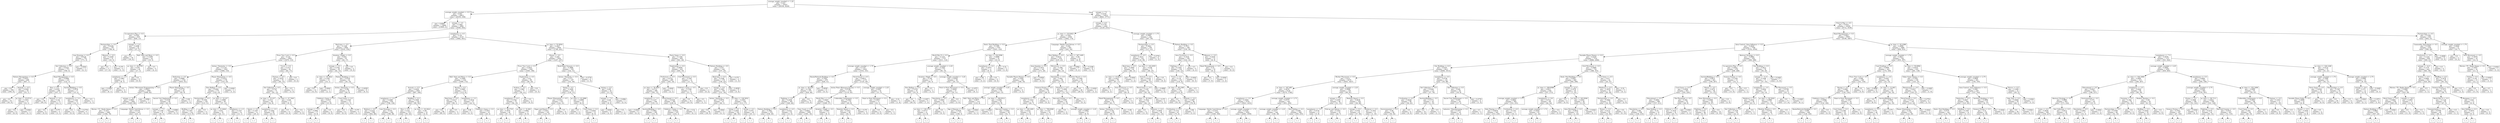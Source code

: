 digraph Tree {
node [shape=box] ;
0 [label="average_weight_rounded <= 1.25\ngini = 0.221\nsamples = 33423\nvalue = [29194, 4229]"] ;
1 [label="average_weight_rounded <= 0.5\ngini = 0.043\nsamples = 20811\nvalue = [20353, 458]"] ;
0 -> 1 [labeldistance=2.5, labelangle=45, headlabel="True"] ;
2 [label="gini = 0.0005\nsamples = 15849\nvalue = [15845, 4]"] ;
1 -> 2 ;
3 [label="minage <= 3.5\ngini = 0.1662\nsamples = 4962\nvalue = [4508, 454]"] ;
1 -> 3 ;
4 [label="Co-operative Play <= 0.5\ngini = 0.0305\nsamples = 839\nvalue = [826, 13]"] ;
3 -> 4 ;
5 [label="Partnerships <= 0.5\ngini = 0.0199\nsamples = 797\nvalue = [789, 8]"] ;
4 -> 5 ;
6 [label="Line Drawing <= 0.5\ngini = 0.0128\nsamples = 776\nvalue = [771, 5]"] ;
5 -> 6 ;
7 [label="Set Collection <= 0.5\ngini = 0.0103\nsamples = 773\nvalue = [769, 4]"] ;
6 -> 7 ;
8 [label="Pattern Recognition <= 0.5\ngini = 0.0031\nsamples = 648\nvalue = [647, 1]"] ;
7 -> 8 ;
9 [label="gini = 0.0\nsamples = 594\nvalue = [594, 0]"] ;
8 -> 9 ;
10 [label="Animals <= 0.5\ngini = 0.0364\nsamples = 54\nvalue = [53, 1]"] ;
8 -> 10 ;
11 [label="gini = 0.0\nsamples = 43\nvalue = [43, 0]"] ;
10 -> 11 ;
12 [label="pc_time <= 25.9733\ngini = 0.1653\nsamples = 11\nvalue = [10, 1]"] ;
10 -> 12 ;
13 [label="gini = 0.0\nsamples = 8\nvalue = [8, 0]"] ;
12 -> 13 ;
14 [label="gini = 0.4444\nsamples = 3\nvalue = [2, 1]"] ;
12 -> 14 ;
15 [label="Hand Management <= 0.5\ngini = 0.0468\nsamples = 125\nvalue = [122, 3]"] ;
7 -> 15 ;
16 [label="Dice <= 0.5\ngini = 0.0183\nsamples = 108\nvalue = [107, 1]"] ;
15 -> 16 ;
17 [label="gini = 0.0\nsamples = 95\nvalue = [95, 0]"] ;
16 -> 17 ;
18 [label="Animals <= 0.5\ngini = 0.142\nsamples = 13\nvalue = [12, 1]"] ;
16 -> 18 ;
19 [label="gini = 0.0\nsamples = 9\nvalue = [9, 0]"] ;
18 -> 19 ;
20 [label="gini = 0.375\nsamples = 4\nvalue = [3, 1]"] ;
18 -> 20 ;
21 [label="Auction/Bidding <= 0.5\ngini = 0.2076\nsamples = 17\nvalue = [15, 2]"] ;
15 -> 21 ;
22 [label="maxplayers <= 5.5\ngini = 0.1244\nsamples = 15\nvalue = [14, 1]"] ;
21 -> 22 ;
23 [label="gini = 0.0\nsamples = 9\nvalue = [9, 0]"] ;
22 -> 23 ;
24 [label="gini = 0.2778\nsamples = 6\nvalue = [5, 1]"] ;
22 -> 24 ;
25 [label="gini = 0.5\nsamples = 2\nvalue = [1, 1]"] ;
21 -> 25 ;
26 [label="gini = 0.4444\nsamples = 3\nvalue = [2, 1]"] ;
6 -> 26 ;
27 [label="Memory <= 0.5\ngini = 0.2449\nsamples = 21\nvalue = [18, 3]"] ;
5 -> 27 ;
28 [label="gini = 0.0\nsamples = 17\nvalue = [17, 0]"] ;
27 -> 28 ;
29 [label="gini = 0.375\nsamples = 4\nvalue = [1, 3]"] ;
27 -> 29 ;
30 [label="minage <= 1.0\ngini = 0.2098\nsamples = 42\nvalue = [37, 5]"] ;
4 -> 30 ;
31 [label="gini = 0.0\nsamples = 18\nvalue = [18, 0]"] ;
30 -> 31 ;
32 [label="Roll / Spin and Move <= 0.5\ngini = 0.3299\nsamples = 24\nvalue = [19, 5]"] ;
30 -> 32 ;
33 [label="pc_time <= 24.5793\ngini = 0.255\nsamples = 20\nvalue = [17, 3]"] ;
32 -> 33 ;
34 [label="minplayers <= 1.5\ngini = 0.3967\nsamples = 11\nvalue = [8, 3]"] ;
33 -> 34 ;
35 [label="gini = 0.2449\nsamples = 7\nvalue = [6, 1]"] ;
34 -> 35 ;
36 [label="gini = 0.5\nsamples = 4\nvalue = [2, 2]"] ;
34 -> 36 ;
37 [label="gini = 0.0\nsamples = 9\nvalue = [9, 0]"] ;
33 -> 37 ;
38 [label="gini = 0.5\nsamples = 4\nvalue = [2, 2]"] ;
32 -> 38 ;
39 [label="maxplayers <= 4.5\ngini = 0.191\nsamples = 4123\nvalue = [3682, 441]"] ;
3 -> 39 ;
40 [label="Real-time <= 0.5\ngini = 0.1348\nsamples = 2064\nvalue = [1914, 150]"] ;
39 -> 40 ;
41 [label="Press Your Luck <= 0.5\ngini = 0.124\nsamples = 2003\nvalue = [1870, 133]"] ;
40 -> 41 ;
42 [label="Action / Dexterity <= 0.5\ngini = 0.1134\nsamples = 1922\nvalue = [1806, 116]"] ;
41 -> 42 ;
43 [label="Deduction <= 0.5\ngini = 0.0989\nsamples = 1744\nvalue = [1653, 91]"] ;
42 -> 43 ;
44 [label="Action / Movement Programming <= 0.5\ngini = 0.0923\nsamples = 1690\nvalue = [1608, 82]"] ;
43 -> 44 ;
45 [label="minage <= 10.5\ngini = 0.0905\nsamples = 1683\nvalue = [1603, 80]"] ;
44 -> 45 ;
46 [label="Movies / TV / Radio theme <= 0.5\ngini = 0.1011\nsamples = 1460\nvalue = [1382, 78]"] ;
45 -> 46 ;
47 [label="(...)"] ;
46 -> 47 ;
208 [label="(...)"] ;
46 -> 208 ;
215 [label="Campaign / Battle Card Driven <= 0.5\ngini = 0.0178\nsamples = 223\nvalue = [221, 2]"] ;
45 -> 215 ;
216 [label="(...)"] ;
215 -> 216 ;
221 [label="(...)"] ;
215 -> 221 ;
222 [label="gini = 0.4082\nsamples = 7\nvalue = [5, 2]"] ;
44 -> 222 ;
223 [label="Player Elimination <= 0.5\ngini = 0.2778\nsamples = 54\nvalue = [45, 9]"] ;
43 -> 223 ;
224 [label="Secret Unit Deployment <= 0.5\ngini = 0.2149\nsamples = 49\nvalue = [43, 6]"] ;
223 -> 224 ;
225 [label="minage <= 7.5\ngini = 0.1356\nsamples = 41\nvalue = [38, 3]"] ;
224 -> 225 ;
226 [label="(...)"] ;
225 -> 226 ;
233 [label="(...)"] ;
225 -> 233 ;
234 [label="gini = 0.4688\nsamples = 8\nvalue = [5, 3]"] ;
224 -> 234 ;
235 [label="gini = 0.48\nsamples = 5\nvalue = [2, 3]"] ;
223 -> 235 ;
236 [label="Player Elimination <= 0.5\ngini = 0.2414\nsamples = 178\nvalue = [153, 25]"] ;
42 -> 236 ;
237 [label="Dice Rolling <= 0.5\ngini = 0.2283\nsamples = 175\nvalue = [152, 23]"] ;
236 -> 237 ;
238 [label="Partnerships <= 0.5\ngini = 0.1594\nsamples = 126\nvalue = [115, 11]"] ;
237 -> 238 ;
239 [label="Bluffing <= 0.5\ngini = 0.1367\nsamples = 122\nvalue = [113, 9]"] ;
238 -> 239 ;
240 [label="(...)"] ;
239 -> 240 ;
257 [label="(...)"] ;
239 -> 257 ;
258 [label="gini = 0.5\nsamples = 4\nvalue = [2, 2]"] ;
238 -> 258 ;
259 [label="pc_time <= 33.237\ngini = 0.3698\nsamples = 49\nvalue = [37, 12]"] ;
237 -> 259 ;
260 [label="pc_time <= 21.6444\ngini = 0.431\nsamples = 35\nvalue = [24, 11]"] ;
259 -> 260 ;
261 [label="(...)"] ;
260 -> 261 ;
264 [label="(...)"] ;
260 -> 264 ;
275 [label="minplayers <= 1.5\ngini = 0.1327\nsamples = 14\nvalue = [13, 1]"] ;
259 -> 275 ;
276 [label="(...)"] ;
275 -> 276 ;
277 [label="(...)"] ;
275 -> 277 ;
278 [label="gini = 0.4444\nsamples = 3\nvalue = [1, 2]"] ;
236 -> 278 ;
279 [label="Travel <= 0.5\ngini = 0.3317\nsamples = 81\nvalue = [64, 17]"] ;
41 -> 279 ;
280 [label="Fantasy <= 0.5\ngini = 0.3076\nsamples = 79\nvalue = [64, 15]"] ;
279 -> 280 ;
281 [label="Set Collection <= 0.5\ngini = 0.2747\nsamples = 73\nvalue = [61, 12]"] ;
280 -> 281 ;
282 [label="pc_time <= 33.237\ngini = 0.2311\nsamples = 60\nvalue = [52, 8]"] ;
281 -> 282 ;
283 [label="Sports <= 0.5\ngini = 0.1207\nsamples = 31\nvalue = [29, 2]"] ;
282 -> 283 ;
284 [label="(...)"] ;
283 -> 284 ;
287 [label="(...)"] ;
283 -> 287 ;
288 [label="maxplayers <= 3.5\ngini = 0.3282\nsamples = 29\nvalue = [23, 6]"] ;
282 -> 288 ;
289 [label="(...)"] ;
288 -> 289 ;
290 [label="(...)"] ;
288 -> 290 ;
297 [label="pc_time <= 47.7645\ngini = 0.426\nsamples = 13\nvalue = [9, 4]"] ;
281 -> 297 ;
298 [label="gini = 0.5\nsamples = 8\nvalue = [4, 4]"] ;
297 -> 298 ;
299 [label="gini = 0.0\nsamples = 5\nvalue = [5, 0]"] ;
297 -> 299 ;
300 [label="gini = 0.5\nsamples = 6\nvalue = [3, 3]"] ;
280 -> 300 ;
301 [label="gini = 0.0\nsamples = 2\nvalue = [0, 2]"] ;
279 -> 301 ;
302 [label="Aviation / Flight <= 0.5\ngini = 0.402\nsamples = 61\nvalue = [44, 17]"] ;
40 -> 302 ;
303 [label="minage <= 5.5\ngini = 0.3792\nsamples = 59\nvalue = [44, 15]"] ;
302 -> 303 ;
304 [label="pc_time <= 30.3022\ngini = 0.1244\nsamples = 15\nvalue = [14, 1]"] ;
303 -> 304 ;
305 [label="gini = 0.0\nsamples = 12\nvalue = [12, 0]"] ;
304 -> 305 ;
306 [label="gini = 0.4444\nsamples = 3\nvalue = [2, 1]"] ;
304 -> 306 ;
307 [label="Pattern Building <= 0.5\ngini = 0.4339\nsamples = 44\nvalue = [30, 14]"] ;
303 -> 307 ;
308 [label="Action / Dexterity <= 0.5\ngini = 0.382\nsamples = 35\nvalue = [26, 9]"] ;
307 -> 308 ;
309 [label="Children's Game <= 0.5\ngini = 0.4537\nsamples = 23\nvalue = [15, 8]"] ;
308 -> 309 ;
310 [label="minage <= 7.5\ngini = 0.4983\nsamples = 17\nvalue = [9, 8]"] ;
309 -> 310 ;
311 [label="(...)"] ;
310 -> 311 ;
312 [label="(...)"] ;
310 -> 312 ;
315 [label="gini = 0.0\nsamples = 6\nvalue = [6, 0]"] ;
309 -> 315 ;
316 [label="Card Game <= 0.5\ngini = 0.1528\nsamples = 12\nvalue = [11, 1]"] ;
308 -> 316 ;
317 [label="gini = 0.0\nsamples = 8\nvalue = [8, 0]"] ;
316 -> 317 ;
318 [label="gini = 0.375\nsamples = 4\nvalue = [3, 1]"] ;
316 -> 318 ;
319 [label="gini = 0.4938\nsamples = 9\nvalue = [4, 5]"] ;
307 -> 319 ;
320 [label="gini = 0.0\nsamples = 2\nvalue = [0, 2]"] ;
302 -> 320 ;
321 [label="pc_time <= 52.0934\ngini = 0.2427\nsamples = 2059\nvalue = [1768, 291]"] ;
39 -> 321 ;
322 [label="Humor <= 0.5\ngini = 0.282\nsamples = 1454\nvalue = [1207, 247]"] ;
321 -> 322 ;
323 [label="Press Your Luck <= 0.5\ngini = 0.2625\nsamples = 1261\nvalue = [1065, 196]"] ;
322 -> 323 ;
324 [label="Roll / Spin and Move <= 0.5\ngini = 0.2489\nsamples = 1181\nvalue = [1009, 172]"] ;
323 -> 324 ;
325 [label="Animals <= 0.5\ngini = 0.2636\nsamples = 1063\nvalue = [897, 166]"] ;
324 -> 325 ;
326 [label="minplayers <= 2.5\ngini = 0.2488\nsamples = 934\nvalue = [798, 136]"] ;
325 -> 326 ;
327 [label="Medical <= 0.5\ngini = 0.2225\nsamples = 690\nvalue = [602, 88]"] ;
326 -> 327 ;
328 [label="(...)"] ;
327 -> 328 ;
471 [label="(...)"] ;
327 -> 471 ;
472 [label="Line Drawing <= 0.5\ngini = 0.316\nsamples = 244\nvalue = [196, 48]"] ;
326 -> 472 ;
473 [label="(...)"] ;
472 -> 473 ;
534 [label="(...)"] ;
472 -> 534 ;
535 [label="Bluffing <= 0.5\ngini = 0.3569\nsamples = 129\nvalue = [99, 30]"] ;
325 -> 535 ;
536 [label="Dice <= 0.5\ngini = 0.322\nsamples = 119\nvalue = [95, 24]"] ;
535 -> 536 ;
537 [label="(...)"] ;
536 -> 537 ;
566 [label="(...)"] ;
536 -> 566 ;
567 [label="pc_time <= 30.3022\ngini = 0.48\nsamples = 10\nvalue = [4, 6]"] ;
535 -> 567 ;
568 [label="(...)"] ;
567 -> 568 ;
569 [label="(...)"] ;
567 -> 569 ;
570 [label="Racing <= 0.5\ngini = 0.0965\nsamples = 118\nvalue = [112, 6]"] ;
324 -> 570 ;
571 [label="Real-time <= 0.5\ngini = 0.0217\nsamples = 91\nvalue = [90, 1]"] ;
570 -> 571 ;
572 [label="gini = 0.0\nsamples = 89\nvalue = [89, 0]"] ;
571 -> 572 ;
573 [label="gini = 0.5\nsamples = 2\nvalue = [1, 1]"] ;
571 -> 573 ;
574 [label="maxplayers <= 5.5\ngini = 0.3018\nsamples = 27\nvalue = [22, 5]"] ;
570 -> 574 ;
575 [label="gini = 0.48\nsamples = 5\nvalue = [2, 3]"] ;
574 -> 575 ;
576 [label="Children's Game <= 0.5\ngini = 0.1653\nsamples = 22\nvalue = [20, 2]"] ;
574 -> 576 ;
577 [label="(...)"] ;
576 -> 577 ;
578 [label="(...)"] ;
576 -> 578 ;
579 [label="Exploration <= 0.5\ngini = 0.42\nsamples = 80\nvalue = [56, 24]"] ;
323 -> 579 ;
580 [label="Arabian <= 0.5\ngini = 0.3967\nsamples = 77\nvalue = [56, 21]"] ;
579 -> 580 ;
581 [label="maxplayers <= 6.5\ngini = 0.3783\nsamples = 75\nvalue = [56, 19]"] ;
580 -> 581 ;
582 [label="pc_time <= 36.1719\ngini = 0.3074\nsamples = 58\nvalue = [47, 11]"] ;
581 -> 582 ;
583 [label="(...)"] ;
582 -> 583 ;
596 [label="(...)"] ;
582 -> 596 ;
599 [label="pc_time <= 31.843\ngini = 0.4983\nsamples = 17\nvalue = [9, 8]"] ;
581 -> 599 ;
600 [label="(...)"] ;
599 -> 600 ;
601 [label="(...)"] ;
599 -> 601 ;
604 [label="gini = 0.0\nsamples = 2\nvalue = [0, 2]"] ;
580 -> 604 ;
605 [label="gini = 0.0\nsamples = 3\nvalue = [0, 3]"] ;
579 -> 605 ;
606 [label="Rock-Paper-Scissors <= 0.5\ngini = 0.3888\nsamples = 193\nvalue = [142, 51]"] ;
322 -> 606 ;
607 [label="Action / Dexterity <= 0.5\ngini = 0.371\nsamples = 187\nvalue = [141, 46]"] ;
606 -> 607 ;
608 [label="Voting <= 0.5\ngini = 0.3449\nsamples = 167\nvalue = [130, 37]"] ;
607 -> 608 ;
609 [label="Player Elimination <= 0.5\ngini = 0.3231\nsamples = 153\nvalue = [122, 31]"] ;
608 -> 609 ;
610 [label="Paper-and-Pencil <= 0.5\ngini = 0.3031\nsamples = 145\nvalue = [118, 27]"] ;
609 -> 610 ;
611 [label="(...)"] ;
610 -> 611 ;
646 [label="(...)"] ;
610 -> 646 ;
647 [label="gini = 0.5\nsamples = 8\nvalue = [4, 4]"] ;
609 -> 647 ;
648 [label="pc_time <= 43.2888\ngini = 0.4898\nsamples = 14\nvalue = [8, 6]"] ;
608 -> 648 ;
649 [label="gini = 0.0\nsamples = 2\nvalue = [0, 2]"] ;
648 -> 649 ;
650 [label="Card Game <= 0.5\ngini = 0.4444\nsamples = 12\nvalue = [8, 4]"] ;
648 -> 650 ;
651 [label="(...)"] ;
650 -> 651 ;
652 [label="(...)"] ;
650 -> 652 ;
653 [label="Acting <= 0.5\ngini = 0.495\nsamples = 20\nvalue = [11, 9]"] ;
607 -> 653 ;
654 [label="minage <= 7.5\ngini = 0.426\nsamples = 13\nvalue = [9, 4]"] ;
653 -> 654 ;
655 [label="gini = 0.4444\nsamples = 6\nvalue = [2, 4]"] ;
654 -> 655 ;
656 [label="gini = 0.0\nsamples = 7\nvalue = [7, 0]"] ;
654 -> 656 ;
657 [label="gini = 0.4082\nsamples = 7\nvalue = [2, 5]"] ;
653 -> 657 ;
658 [label="gini = 0.2778\nsamples = 6\nvalue = [1, 5]"] ;
606 -> 658 ;
659 [label="Party Game <= 0.5\ngini = 0.1349\nsamples = 605\nvalue = [561, 44]"] ;
321 -> 659 ;
660 [label="Exploration <= 0.5\ngini = 0.0858\nsamples = 423\nvalue = [404, 19]"] ;
659 -> 660 ;
661 [label="Prehistoric <= 0.5\ngini = 0.0752\nsamples = 409\nvalue = [393, 16]"] ;
660 -> 661 ;
662 [label="pc_time <= 78.3603\ngini = 0.0712\nsamples = 406\nvalue = [391, 15]"] ;
661 -> 662 ;
663 [label="minplayers <= 1.5\ngini = 0.1237\nsamples = 166\nvalue = [155, 11]"] ;
662 -> 663 ;
664 [label="gini = 0.4444\nsamples = 6\nvalue = [4, 2]"] ;
663 -> 664 ;
665 [label="Auction/Bidding <= 0.5\ngini = 0.1062\nsamples = 160\nvalue = [151, 9]"] ;
663 -> 665 ;
666 [label="(...)"] ;
665 -> 666 ;
683 [label="(...)"] ;
665 -> 683 ;
684 [label="Novel-based <= 0.5\ngini = 0.0328\nsamples = 240\nvalue = [236, 4]"] ;
662 -> 684 ;
685 [label="Children's Game <= 0.5\ngini = 0.0252\nsamples = 235\nvalue = [232, 3]"] ;
684 -> 685 ;
686 [label="(...)"] ;
685 -> 686 ;
693 [label="(...)"] ;
685 -> 693 ;
694 [label="gini = 0.32\nsamples = 5\nvalue = [4, 1]"] ;
684 -> 694 ;
695 [label="gini = 0.4444\nsamples = 3\nvalue = [2, 1]"] ;
661 -> 695 ;
696 [label="Grid Movement <= 0.5\ngini = 0.3367\nsamples = 14\nvalue = [11, 3]"] ;
660 -> 696 ;
697 [label="Children's Game <= 0.5\ngini = 0.1528\nsamples = 12\nvalue = [11, 1]"] ;
696 -> 697 ;
698 [label="gini = 0.0\nsamples = 10\nvalue = [10, 0]"] ;
697 -> 698 ;
699 [label="gini = 0.5\nsamples = 2\nvalue = [1, 1]"] ;
697 -> 699 ;
700 [label="gini = 0.0\nsamples = 2\nvalue = [0, 2]"] ;
696 -> 700 ;
701 [label="Pattern Building <= 0.5\ngini = 0.237\nsamples = 182\nvalue = [157, 25]"] ;
659 -> 701 ;
702 [label="Real-time <= 0.5\ngini = 0.2166\nsamples = 178\nvalue = [156, 22]"] ;
701 -> 702 ;
703 [label="minage <= 9.5\ngini = 0.1903\nsamples = 169\nvalue = [151, 18]"] ;
702 -> 703 ;
704 [label="Action / Dexterity <= 0.5\ngini = 0.0476\nsamples = 41\nvalue = [40, 1]"] ;
703 -> 704 ;
705 [label="gini = 0.0\nsamples = 38\nvalue = [38, 0]"] ;
704 -> 705 ;
706 [label="gini = 0.4444\nsamples = 3\nvalue = [2, 1]"] ;
704 -> 706 ;
707 [label="pc_time <= 126.5652\ngini = 0.2303\nsamples = 128\nvalue = [111, 17]"] ;
703 -> 707 ;
708 [label="Voting <= 0.5\ngini = 0.2645\nsamples = 102\nvalue = [86, 16]"] ;
707 -> 708 ;
709 [label="(...)"] ;
708 -> 709 ;
730 [label="(...)"] ;
708 -> 730 ;
733 [label="Acting <= 0.5\ngini = 0.074\nsamples = 26\nvalue = [25, 1]"] ;
707 -> 733 ;
734 [label="(...)"] ;
733 -> 734 ;
735 [label="(...)"] ;
733 -> 735 ;
736 [label="gini = 0.4938\nsamples = 9\nvalue = [5, 4]"] ;
702 -> 736 ;
737 [label="gini = 0.375\nsamples = 4\nvalue = [1, 3]"] ;
701 -> 737 ;
738 [label="minage <= 7.5\ngini = 0.4192\nsamples = 12612\nvalue = [8841, 3771]"] ;
0 -> 738 [labeldistance=2.5, labelangle=-45, headlabel="False"] ;
739 [label="minage <= 6.5\ngini = 0.1778\nsamples = 2362\nvalue = [2129, 233]"] ;
738 -> 739 ;
740 [label="pc_time <= 210.9421\ngini = 0.1563\nsamples = 2036\nvalue = [1862, 174]"] ;
739 -> 740 ;
741 [label="Deck / Pool Building <= 0.5\ngini = 0.1302\nsamples = 1743\nvalue = [1621, 122]"] ;
740 -> 741 ;
742 [label="World War II <= 0.5\ngini = 0.1253\nsamples = 1727\nvalue = [1611, 116]"] ;
741 -> 742 ;
743 [label="average_weight_rounded <= 1.75\ngini = 0.1147\nsamples = 1654\nvalue = [1553, 101]"] ;
742 -> 743 ;
744 [label="Route/Network Building <= 0.5\ngini = 0.1903\nsamples = 479\nvalue = [428, 51]"] ;
743 -> 744 ;
745 [label="pc_time <= 95.529\ngini = 0.1766\nsamples = 470\nvalue = [424, 46]"] ;
744 -> 745 ;
746 [label="Fighting <= 0.5\ngini = 0.2058\nsamples = 395\nvalue = [349, 46]"] ;
745 -> 746 ;
747 [label="Pattern Building <= 0.5\ngini = 0.1901\nsamples = 376\nvalue = [336, 40]"] ;
746 -> 747 ;
748 [label="(...)"] ;
747 -> 748 ;
809 [label="(...)"] ;
747 -> 809 ;
816 [label="maxplayers <= 4.5\ngini = 0.4321\nsamples = 19\nvalue = [13, 6]"] ;
746 -> 816 ;
817 [label="(...)"] ;
816 -> 817 ;
822 [label="(...)"] ;
816 -> 822 ;
823 [label="gini = 0.0\nsamples = 75\nvalue = [75, 0]"] ;
745 -> 823 ;
824 [label="gini = 0.4938\nsamples = 9\nvalue = [4, 5]"] ;
744 -> 824 ;
825 [label="Novel-based <= 0.5\ngini = 0.0815\nsamples = 1175\nvalue = [1125, 50]"] ;
743 -> 825 ;
826 [label="Action Point Allowance System <= 0.5\ngini = 0.0746\nsamples = 1159\nvalue = [1114, 45]"] ;
825 -> 826 ;
827 [label="World War I <= 0.5\ngini = 0.0647\nsamples = 1106\nvalue = [1069, 37]"] ;
826 -> 827 ;
828 [label="Time Track <= 0.5\ngini = 0.0602\nsamples = 1095\nvalue = [1061, 34]"] ;
827 -> 828 ;
829 [label="(...)"] ;
828 -> 829 ;
912 [label="(...)"] ;
828 -> 912 ;
913 [label="Aviation / Flight <= 0.5\ngini = 0.3967\nsamples = 11\nvalue = [8, 3]"] ;
827 -> 913 ;
914 [label="(...)"] ;
913 -> 914 ;
915 [label="(...)"] ;
913 -> 915 ;
916 [label="Collectible Components <= 0.5\ngini = 0.2563\nsamples = 53\nvalue = [45, 8]"] ;
826 -> 916 ;
917 [label="Modular Board <= 0.5\ngini = 0.1833\nsamples = 49\nvalue = [44, 5]"] ;
916 -> 917 ;
918 [label="(...)"] ;
917 -> 918 ;
923 [label="(...)"] ;
917 -> 923 ;
924 [label="gini = 0.375\nsamples = 4\nvalue = [1, 3]"] ;
916 -> 924 ;
925 [label="average_weight_rounded <= 2.25\ngini = 0.4297\nsamples = 16\nvalue = [11, 5]"] ;
825 -> 925 ;
926 [label="Point to Point Movement <= 0.5\ngini = 0.1653\nsamples = 11\nvalue = [10, 1]"] ;
925 -> 926 ;
927 [label="gini = 0.0\nsamples = 9\nvalue = [9, 0]"] ;
926 -> 927 ;
928 [label="gini = 0.5\nsamples = 2\nvalue = [1, 1]"] ;
926 -> 928 ;
929 [label="gini = 0.32\nsamples = 5\nvalue = [1, 4]"] ;
925 -> 929 ;
930 [label="average_weight_rounded <= 2.25\ngini = 0.3265\nsamples = 73\nvalue = [58, 15]"] ;
742 -> 930 ;
931 [label="Aviation / Flight <= 0.5\ngini = 0.149\nsamples = 37\nvalue = [34, 3]"] ;
930 -> 931 ;
932 [label="Dice Rolling <= 0.5\ngini = 0.1078\nsamples = 35\nvalue = [33, 2]"] ;
931 -> 932 ;
933 [label="gini = 0.0\nsamples = 26\nvalue = [26, 0]"] ;
932 -> 933 ;
934 [label="gini = 0.3457\nsamples = 9\nvalue = [7, 2]"] ;
932 -> 934 ;
935 [label="gini = 0.5\nsamples = 2\nvalue = [1, 1]"] ;
931 -> 935 ;
936 [label="average_weight_rounded <= 3.25\ngini = 0.4444\nsamples = 36\nvalue = [24, 12]"] ;
930 -> 936 ;
937 [label="Point to Point Movement <= 0.5\ngini = 0.4829\nsamples = 27\nvalue = [16, 11]"] ;
936 -> 937 ;
938 [label="Simulation <= 0.5\ngini = 0.4965\nsamples = 24\nvalue = [13, 11]"] ;
937 -> 938 ;
939 [label="pc_time <= 139.1115\ngini = 0.4717\nsamples = 21\nvalue = [13, 8]"] ;
938 -> 939 ;
940 [label="(...)"] ;
939 -> 940 ;
943 [label="(...)"] ;
939 -> 943 ;
946 [label="gini = 0.0\nsamples = 3\nvalue = [0, 3]"] ;
938 -> 946 ;
947 [label="gini = 0.0\nsamples = 3\nvalue = [3, 0]"] ;
937 -> 947 ;
948 [label="gini = 0.1975\nsamples = 9\nvalue = [8, 1]"] ;
936 -> 948 ;
949 [label="pc_time <= 102.9396\ngini = 0.4688\nsamples = 16\nvalue = [10, 6]"] ;
741 -> 949 ;
950 [label="maxplayers <= 3.0\ngini = 0.2975\nsamples = 11\nvalue = [9, 2]"] ;
949 -> 950 ;
951 [label="gini = 0.48\nsamples = 5\nvalue = [3, 2]"] ;
950 -> 951 ;
952 [label="gini = 0.0\nsamples = 6\nvalue = [6, 0]"] ;
950 -> 952 ;
953 [label="gini = 0.32\nsamples = 5\nvalue = [1, 4]"] ;
949 -> 953 ;
954 [label="Campaign / Battle Card Driven <= 0.5\ngini = 0.292\nsamples = 293\nvalue = [241, 52]"] ;
740 -> 954 ;
955 [label="Dice Rolling <= 0.5\ngini = 0.2615\nsamples = 278\nvalue = [235, 43]"] ;
954 -> 955 ;
956 [label="Area-Impulse <= 0.5\ngini = 0.1875\nsamples = 191\nvalue = [171, 20]"] ;
955 -> 956 ;
957 [label="Variable Player Powers <= 0.5\ngini = 0.1604\nsamples = 182\nvalue = [166, 16]"] ;
956 -> 957 ;
958 [label="average_weight_rounded <= 3.25\ngini = 0.1368\nsamples = 176\nvalue = [163, 13]"] ;
957 -> 958 ;
959 [label="Roll / Spin and Move <= 0.5\ngini = 0.0677\nsamples = 114\nvalue = [110, 4]"] ;
958 -> 959 ;
960 [label="Age of Reason <= 0.5\ngini = 0.0526\nsamples = 111\nvalue = [108, 3]"] ;
959 -> 960 ;
961 [label="(...)"] ;
960 -> 961 ;
968 [label="(...)"] ;
960 -> 968 ;
969 [label="gini = 0.4444\nsamples = 3\nvalue = [2, 1]"] ;
959 -> 969 ;
970 [label="pc_time <= 294.9512\ngini = 0.2482\nsamples = 62\nvalue = [53, 9]"] ;
958 -> 970 ;
971 [label="gini = 0.4444\nsamples = 3\nvalue = [1, 2]"] ;
970 -> 971 ;
972 [label="Hex-and-Counter <= 0.5\ngini = 0.2091\nsamples = 59\nvalue = [52, 7]"] ;
970 -> 972 ;
973 [label="(...)"] ;
972 -> 973 ;
974 [label="(...)"] ;
972 -> 974 ;
985 [label="gini = 0.5\nsamples = 6\nvalue = [3, 3]"] ;
957 -> 985 ;
986 [label="gini = 0.4938\nsamples = 9\nvalue = [5, 4]"] ;
956 -> 986 ;
987 [label="Miniatures <= 0.5\ngini = 0.389\nsamples = 87\nvalue = [64, 23]"] ;
955 -> 987 ;
988 [label="Simulation <= 0.5\ngini = 0.462\nsamples = 58\nvalue = [37, 21]"] ;
987 -> 988 ;
989 [label="Science Fiction <= 0.5\ngini = 0.382\nsamples = 35\nvalue = [26, 9]"] ;
988 -> 989 ;
990 [label="maxplayers <= 3.5\ngini = 0.3343\nsamples = 33\nvalue = [26, 7]"] ;
989 -> 990 ;
991 [label="pc_time <= 330.1695\ngini = 0.4321\nsamples = 19\nvalue = [13, 6]"] ;
990 -> 991 ;
992 [label="(...)"] ;
991 -> 992 ;
993 [label="(...)"] ;
991 -> 993 ;
996 [label="pc_time <= 709.9368\ngini = 0.1327\nsamples = 14\nvalue = [13, 1]"] ;
990 -> 996 ;
997 [label="(...)"] ;
996 -> 997 ;
998 [label="(...)"] ;
996 -> 998 ;
999 [label="gini = 0.0\nsamples = 2\nvalue = [0, 2]"] ;
989 -> 999 ;
1000 [label="Nautical <= 0.5\ngini = 0.4991\nsamples = 23\nvalue = [11, 12]"] ;
988 -> 1000 ;
1001 [label="Hex-and-Counter <= 0.5\ngini = 0.495\nsamples = 20\nvalue = [11, 9]"] ;
1000 -> 1001 ;
1002 [label="gini = 0.0\nsamples = 3\nvalue = [3, 0]"] ;
1001 -> 1002 ;
1003 [label="average_weight_rounded <= 2.25\ngini = 0.4983\nsamples = 17\nvalue = [8, 9]"] ;
1001 -> 1003 ;
1004 [label="(...)"] ;
1003 -> 1004 ;
1005 [label="(...)"] ;
1003 -> 1005 ;
1010 [label="gini = 0.0\nsamples = 3\nvalue = [0, 3]"] ;
1000 -> 1010 ;
1011 [label="Modular Board <= 0.5\ngini = 0.1284\nsamples = 29\nvalue = [27, 2]"] ;
987 -> 1011 ;
1012 [label="gini = 0.0\nsamples = 26\nvalue = [26, 0]"] ;
1011 -> 1012 ;
1013 [label="gini = 0.4444\nsamples = 3\nvalue = [1, 2]"] ;
1011 -> 1013 ;
1014 [label="pc_time <= 367.1495\ngini = 0.48\nsamples = 15\nvalue = [6, 9]"] ;
954 -> 1014 ;
1015 [label="gini = 0.4082\nsamples = 7\nvalue = [5, 2]"] ;
1014 -> 1015 ;
1016 [label="gini = 0.2188\nsamples = 8\nvalue = [1, 7]"] ;
1014 -> 1016 ;
1017 [label="average_weight_rounded <= 1.75\ngini = 0.2965\nsamples = 326\nvalue = [267, 59]"] ;
739 -> 1017 ;
1018 [label="Partnerships <= 0.5\ngini = 0.3843\nsamples = 158\nvalue = [117, 41]"] ;
1017 -> 1018 ;
1019 [label="maxplayers <= 4.5\ngini = 0.3615\nsamples = 152\nvalue = [116, 36]"] ;
1018 -> 1019 ;
1020 [label="Real-time <= 0.5\ngini = 0.2695\nsamples = 81\nvalue = [68, 13]"] ;
1019 -> 1020 ;
1021 [label="pc_time <= 15.9215\ngini = 0.2423\nsamples = 78\nvalue = [67, 11]"] ;
1020 -> 1021 ;
1022 [label="gini = 0.5\nsamples = 4\nvalue = [2, 2]"] ;
1021 -> 1022 ;
1023 [label="Area Enclosure <= 0.5\ngini = 0.2137\nsamples = 74\nvalue = [65, 9]"] ;
1021 -> 1023 ;
1024 [label="Hand Management <= 0.5\ngini = 0.18\nsamples = 70\nvalue = [63, 7]"] ;
1023 -> 1024 ;
1025 [label="Action / Dexterity <= 0.5\ngini = 0.142\nsamples = 65\nvalue = [60, 5]"] ;
1024 -> 1025 ;
1026 [label="(...)"] ;
1025 -> 1026 ;
1033 [label="(...)"] ;
1025 -> 1033 ;
1034 [label="gini = 0.48\nsamples = 5\nvalue = [3, 2]"] ;
1024 -> 1034 ;
1035 [label="gini = 0.5\nsamples = 4\nvalue = [2, 2]"] ;
1023 -> 1035 ;
1036 [label="gini = 0.4444\nsamples = 3\nvalue = [1, 2]"] ;
1020 -> 1036 ;
1037 [label="pc_time <= 143.2935\ngini = 0.438\nsamples = 71\nvalue = [48, 23]"] ;
1019 -> 1037 ;
1038 [label="Animals <= 0.5\ngini = 0.4234\nsamples = 69\nvalue = [48, 21]"] ;
1037 -> 1038 ;
1039 [label="Word Game <= 0.5\ngini = 0.387\nsamples = 61\nvalue = [45, 16]"] ;
1038 -> 1039 ;
1040 [label="pc_time <= 30.3022\ngini = 0.3521\nsamples = 57\nvalue = [44, 13]"] ;
1039 -> 1040 ;
1041 [label="gini = 0.0\nsamples = 11\nvalue = [11, 0]"] ;
1040 -> 1041 ;
1042 [label="Memory <= 0.5\ngini = 0.4055\nsamples = 46\nvalue = [33, 13]"] ;
1040 -> 1042 ;
1043 [label="(...)"] ;
1042 -> 1043 ;
1058 [label="(...)"] ;
1042 -> 1058 ;
1059 [label="gini = 0.375\nsamples = 4\nvalue = [1, 3]"] ;
1039 -> 1059 ;
1060 [label="gini = 0.4688\nsamples = 8\nvalue = [3, 5]"] ;
1038 -> 1060 ;
1061 [label="gini = 0.0\nsamples = 2\nvalue = [0, 2]"] ;
1037 -> 1061 ;
1062 [label="gini = 0.2778\nsamples = 6\nvalue = [1, 5]"] ;
1018 -> 1062 ;
1063 [label="Pattern Building <= 0.5\ngini = 0.1913\nsamples = 168\nvalue = [150, 18]"] ;
1017 -> 1063 ;
1064 [label="Area Enclosure <= 0.5\ngini = 0.1634\nsamples = 156\nvalue = [142, 14]"] ;
1063 -> 1064 ;
1065 [label="Fighting <= 0.5\ngini = 0.1454\nsamples = 152\nvalue = [140, 12]"] ;
1064 -> 1065 ;
1066 [label="Trains <= 0.5\ngini = 0.118\nsamples = 143\nvalue = [134, 9]"] ;
1065 -> 1066 ;
1067 [label="pc_time <= 49.1585\ngini = 0.107\nsamples = 141\nvalue = [133, 8]"] ;
1066 -> 1067 ;
1068 [label="gini = 0.0\nsamples = 55\nvalue = [55, 0]"] ;
1067 -> 1068 ;
1069 [label="Animals <= 0.5\ngini = 0.1687\nsamples = 86\nvalue = [78, 8]"] ;
1067 -> 1069 ;
1070 [label="Civilization <= 0.5\ngini = 0.1372\nsamples = 81\nvalue = [75, 6]"] ;
1069 -> 1070 ;
1071 [label="(...)"] ;
1070 -> 1071 ;
1078 [label="(...)"] ;
1070 -> 1078 ;
1079 [label="gini = 0.48\nsamples = 5\nvalue = [3, 2]"] ;
1069 -> 1079 ;
1080 [label="gini = 0.5\nsamples = 2\nvalue = [1, 1]"] ;
1066 -> 1080 ;
1081 [label="gini = 0.4444\nsamples = 9\nvalue = [6, 3]"] ;
1065 -> 1081 ;
1082 [label="gini = 0.5\nsamples = 4\nvalue = [2, 2]"] ;
1064 -> 1082 ;
1083 [label="Memory <= 0.5\ngini = 0.4444\nsamples = 12\nvalue = [8, 4]"] ;
1063 -> 1083 ;
1084 [label="Hand Management <= 0.5\ngini = 0.32\nsamples = 10\nvalue = [8, 2]"] ;
1083 -> 1084 ;
1085 [label="gini = 0.0\nsamples = 7\nvalue = [7, 0]"] ;
1084 -> 1085 ;
1086 [label="gini = 0.4444\nsamples = 3\nvalue = [1, 2]"] ;
1084 -> 1086 ;
1087 [label="gini = 0.0\nsamples = 2\nvalue = [0, 2]"] ;
1083 -> 1087 ;
1088 [label="Print & Play <= 0.5\ngini = 0.4521\nsamples = 10250\nvalue = [6712, 3538]"] ;
738 -> 1088 ;
1089 [label="Hand Management <= 0.5\ngini = 0.4627\nsamples = 9595\nvalue = [6108, 3487]"] ;
1088 -> 1089 ;
1090 [label="Area Control / Area Influence <= 0.5\ngini = 0.4432\nsamples = 7706\nvalue = [5152, 2554]"] ;
1089 -> 1090 ;
1091 [label="Variable Player Powers <= 0.5\ngini = 0.4329\nsamples = 7152\nvalue = [4886, 2266]"] ;
1090 -> 1091 ;
1092 [label="City Building <= 0.5\ngini = 0.4187\nsamples = 6411\nvalue = [4498, 1913]"] ;
1091 -> 1092 ;
1093 [label="Worker Placement <= 0.5\ngini = 0.413\nsamples = 6270\nvalue = [4443, 1827]"] ;
1092 -> 1093 ;
1094 [label="pc_time <= 347.485\ngini = 0.4078\nsamples = 6120\nvalue = [4374, 1746]"] ;
1093 -> 1094 ;
1095 [label="maxplayers <= 3.5\ngini = 0.3945\nsamples = 5376\nvalue = [3923, 1453]"] ;
1094 -> 1095 ;
1096 [label="Campaign / Battle Card Driven <= 0.5\ngini = 0.3374\nsamples = 1834\nvalue = [1440, 394]"] ;
1095 -> 1096 ;
1097 [label="(...)"] ;
1096 -> 1097 ;
1448 [label="(...)"] ;
1096 -> 1448 ;
1471 [label="average_weight_rounded <= 1.75\ngini = 0.4192\nsamples = 3542\nvalue = [2483, 1059]"] ;
1095 -> 1471 ;
1472 [label="(...)"] ;
1471 -> 1472 ;
1697 [label="(...)"] ;
1471 -> 1697 ;
2236 [label="average_weight_rounded <= 2.75\ngini = 0.4775\nsamples = 744\nvalue = [451, 293]"] ;
1094 -> 2236 ;
2237 [label="average_weight_rounded <= 2.25\ngini = 0.3277\nsamples = 184\nvalue = [146, 38]"] ;
2236 -> 2237 ;
2238 [label="(...)"] ;
2237 -> 2238 ;
2247 [label="(...)"] ;
2237 -> 2247 ;
2296 [label="Dice Rolling <= 0.5\ngini = 0.496\nsamples = 560\nvalue = [305, 255]"] ;
2236 -> 2296 ;
2297 [label="(...)"] ;
2296 -> 2297 ;
2444 [label="(...)"] ;
2296 -> 2444 ;
2501 [label="average_weight_rounded <= 2.25\ngini = 0.4968\nsamples = 150\nvalue = [69, 81]"] ;
1093 -> 2501 ;
2502 [label="minage <= 9.5\ngini = 0.4395\nsamples = 46\nvalue = [31, 15]"] ;
2501 -> 2502 ;
2503 [label="maxplayers <= 5.5\ngini = 0.4734\nsamples = 13\nvalue = [5, 8]"] ;
2502 -> 2503 ;
2504 [label="(...)"] ;
2503 -> 2504 ;
2505 [label="(...)"] ;
2503 -> 2505 ;
2506 [label="Pick-up and Deliver <= 0.5\ngini = 0.3343\nsamples = 33\nvalue = [26, 7]"] ;
2502 -> 2506 ;
2507 [label="(...)"] ;
2506 -> 2507 ;
2512 [label="(...)"] ;
2506 -> 2512 ;
2513 [label="Modular Board <= 0.5\ngini = 0.4638\nsamples = 104\nvalue = [38, 66]"] ;
2501 -> 2513 ;
2514 [label="minage <= 9.5\ngini = 0.4791\nsamples = 93\nvalue = [37, 56]"] ;
2513 -> 2514 ;
2515 [label="(...)"] ;
2514 -> 2515 ;
2516 [label="(...)"] ;
2514 -> 2516 ;
2543 [label="Medieval <= 0.5\ngini = 0.1653\nsamples = 11\nvalue = [1, 10]"] ;
2513 -> 2543 ;
2544 [label="(...)"] ;
2543 -> 2544 ;
2545 [label="(...)"] ;
2543 -> 2545 ;
2546 [label="maxplayers <= 5.5\ngini = 0.4758\nsamples = 141\nvalue = [55, 86]"] ;
1092 -> 2546 ;
2547 [label="Set Collection <= 0.5\ngini = 0.4364\nsamples = 115\nvalue = [37, 78]"] ;
2546 -> 2547 ;
2548 [label="Civilization <= 0.5\ngini = 0.4628\nsamples = 99\nvalue = [36, 63]"] ;
2547 -> 2548 ;
2549 [label="Environmental <= 0.5\ngini = 0.48\nsamples = 90\nvalue = [36, 54]"] ;
2548 -> 2549 ;
2550 [label="(...)"] ;
2549 -> 2550 ;
2587 [label="(...)"] ;
2549 -> 2587 ;
2588 [label="gini = 0.0\nsamples = 9\nvalue = [0, 9]"] ;
2548 -> 2588 ;
2589 [label="Auction/Bidding <= 0.5\ngini = 0.1172\nsamples = 16\nvalue = [1, 15]"] ;
2547 -> 2589 ;
2590 [label="gini = 0.0\nsamples = 14\nvalue = [0, 14]"] ;
2589 -> 2590 ;
2591 [label="gini = 0.5\nsamples = 2\nvalue = [1, 1]"] ;
2589 -> 2591 ;
2592 [label="Set Collection <= 0.5\ngini = 0.426\nsamples = 26\nvalue = [18, 8]"] ;
2546 -> 2592 ;
2593 [label="Secret Unit Deployment <= 0.5\ngini = 0.255\nsamples = 20\nvalue = [17, 3]"] ;
2592 -> 2593 ;
2594 [label="Industry / Manufacturing <= 0.5\ngini = 0.1975\nsamples = 18\nvalue = [16, 2]"] ;
2593 -> 2594 ;
2595 [label="(...)"] ;
2594 -> 2595 ;
2598 [label="(...)"] ;
2594 -> 2598 ;
2599 [label="gini = 0.5\nsamples = 2\nvalue = [1, 1]"] ;
2593 -> 2599 ;
2600 [label="gini = 0.2778\nsamples = 6\nvalue = [1, 5]"] ;
2592 -> 2600 ;
2601 [label="Grid Movement <= 0.5\ngini = 0.4989\nsamples = 741\nvalue = [388, 353]"] ;
1091 -> 2601 ;
2602 [label="Deck / Pool Building <= 0.5\ngini = 0.4947\nsamples = 660\nvalue = [364, 296]"] ;
2601 -> 2602 ;
2603 [label="pc_time <= 269.8588\ngini = 0.4911\nsamples = 630\nvalue = [357, 273]"] ;
2602 -> 2603 ;
2604 [label="average_weight_rounded <= 3.75\ngini = 0.4842\nsamples = 562\nvalue = [331, 231]"] ;
2603 -> 2604 ;
2605 [label="Role Playing <= 0.5\ngini = 0.4878\nsamples = 545\nvalue = [315, 230]"] ;
2604 -> 2605 ;
2606 [label="(...)"] ;
2605 -> 2606 ;
2761 [label="(...)"] ;
2605 -> 2761 ;
2792 [label="Civilization <= 0.5\ngini = 0.1107\nsamples = 17\nvalue = [16, 1]"] ;
2604 -> 2792 ;
2793 [label="(...)"] ;
2792 -> 2793 ;
2794 [label="(...)"] ;
2792 -> 2794 ;
2795 [label="maxplayers <= 9.0\ngini = 0.4723\nsamples = 68\nvalue = [26, 42]"] ;
2603 -> 2795 ;
2796 [label="average_weight_rounded <= 1.75\ngini = 0.4444\nsamples = 63\nvalue = [21, 42]"] ;
2795 -> 2796 ;
2797 [label="(...)"] ;
2796 -> 2797 ;
2798 [label="(...)"] ;
2796 -> 2798 ;
2817 [label="gini = 0.0\nsamples = 5\nvalue = [5, 0]"] ;
2795 -> 2817 ;
2818 [label="minage <= 12.5\ngini = 0.3578\nsamples = 30\nvalue = [7, 23]"] ;
2602 -> 2818 ;
2819 [label="gini = 0.0\nsamples = 4\nvalue = [4, 0]"] ;
2818 -> 2819 ;
2820 [label="pc_time <= 243.0046\ngini = 0.2041\nsamples = 26\nvalue = [3, 23]"] ;
2818 -> 2820 ;
2821 [label="Area Movement <= 0.5\ngini = 0.0832\nsamples = 23\nvalue = [1, 22]"] ;
2820 -> 2821 ;
2822 [label="(...)"] ;
2821 -> 2822 ;
2823 [label="(...)"] ;
2821 -> 2823 ;
2824 [label="gini = 0.4444\nsamples = 3\nvalue = [2, 1]"] ;
2820 -> 2824 ;
2825 [label="Card Game <= 0.5\ngini = 0.417\nsamples = 81\nvalue = [24, 57]"] ;
2601 -> 2825 ;
2826 [label="Medieval <= 0.5\ngini = 0.3878\nsamples = 76\nvalue = [20, 56]"] ;
2825 -> 2826 ;
2827 [label="Partnerships <= 0.5\ngini = 0.3682\nsamples = 74\nvalue = [18, 56]"] ;
2826 -> 2827 ;
2828 [label="Humor <= 0.5\ngini = 0.4121\nsamples = 62\nvalue = [18, 44]"] ;
2827 -> 2828 ;
2829 [label="(...)"] ;
2828 -> 2829 ;
2846 [label="(...)"] ;
2828 -> 2846 ;
2847 [label="gini = 0.0\nsamples = 12\nvalue = [0, 12]"] ;
2827 -> 2847 ;
2848 [label="gini = 0.0\nsamples = 2\nvalue = [2, 0]"] ;
2826 -> 2848 ;
2849 [label="gini = 0.32\nsamples = 5\nvalue = [4, 1]"] ;
2825 -> 2849 ;
2850 [label="Abstract Strategy <= 0.5\ngini = 0.4992\nsamples = 554\nvalue = [266, 288]"] ;
1090 -> 2850 ;
2851 [label="Co-operative Play <= 0.5\ngini = 0.4921\nsamples = 476\nvalue = [208, 268]"] ;
2850 -> 2851 ;
2852 [label="Auction/Bidding <= 0.5\ngini = 0.4875\nsamples = 461\nvalue = [194, 267]"] ;
2851 -> 2852 ;
2853 [label="Card Game <= 0.5\ngini = 0.4958\nsamples = 403\nvalue = [183, 220]"] ;
2852 -> 2853 ;
2854 [label="Educational <= 0.5\ngini = 0.4892\nsamples = 368\nvalue = [157, 211]"] ;
2853 -> 2854 ;
2855 [label="Simulation <= 0.5\ngini = 0.485\nsamples = 358\nvalue = [148, 210]"] ;
2854 -> 2855 ;
2856 [label="(...)"] ;
2855 -> 2856 ;
2969 [label="(...)"] ;
2855 -> 2969 ;
2978 [label="Dice Rolling <= 0.5\ngini = 0.18\nsamples = 10\nvalue = [9, 1]"] ;
2854 -> 2978 ;
2979 [label="(...)"] ;
2978 -> 2979 ;
2980 [label="(...)"] ;
2978 -> 2980 ;
2981 [label="Tile Placement <= 0.5\ngini = 0.382\nsamples = 35\nvalue = [26, 9]"] ;
2853 -> 2981 ;
2982 [label="Political <= 0.5\ngini = 0.3418\nsamples = 32\nvalue = [25, 7]"] ;
2981 -> 2982 ;
2983 [label="(...)"] ;
2982 -> 2983 ;
2992 [label="(...)"] ;
2982 -> 2992 ;
2993 [label="gini = 0.4444\nsamples = 3\nvalue = [1, 2]"] ;
2981 -> 2993 ;
2994 [label="Humor <= 0.5\ngini = 0.3074\nsamples = 58\nvalue = [11, 47]"] ;
2852 -> 2994 ;
2995 [label="Area Movement <= 0.5\ngini = 0.2698\nsamples = 56\nvalue = [9, 47]"] ;
2994 -> 2995 ;
2996 [label="Fighting <= 0.5\ngini = 0.3147\nsamples = 46\nvalue = [9, 37]"] ;
2995 -> 2996 ;
2997 [label="(...)"] ;
2996 -> 2997 ;
3006 [label="(...)"] ;
2996 -> 3006 ;
3007 [label="gini = 0.0\nsamples = 10\nvalue = [0, 10]"] ;
2995 -> 3007 ;
3008 [label="gini = 0.0\nsamples = 2\nvalue = [2, 0]"] ;
2994 -> 3008 ;
3009 [label="Science Fiction <= 0.5\ngini = 0.1244\nsamples = 15\nvalue = [14, 1]"] ;
2851 -> 3009 ;
3010 [label="gini = 0.0\nsamples = 13\nvalue = [13, 0]"] ;
3009 -> 3010 ;
3011 [label="gini = 0.5\nsamples = 2\nvalue = [1, 1]"] ;
3009 -> 3011 ;
3012 [label="City Building <= 0.5\ngini = 0.3813\nsamples = 78\nvalue = [58, 20]"] ;
2850 -> 3012 ;
3013 [label="minage <= 11.0\ngini = 0.3166\nsamples = 71\nvalue = [57, 14]"] ;
3012 -> 3013 ;
3014 [label="maxplayers <= 3.5\ngini = 0.4002\nsamples = 47\nvalue = [34, 13]"] ;
3013 -> 3014 ;
3015 [label="Medieval <= 0.5\ngini = 0.2041\nsamples = 26\nvalue = [23, 3]"] ;
3014 -> 3015 ;
3016 [label="Set Collection <= 0.5\ngini = 0.1528\nsamples = 24\nvalue = [22, 2]"] ;
3015 -> 3016 ;
3017 [label="(...)"] ;
3016 -> 3017 ;
3020 [label="(...)"] ;
3016 -> 3020 ;
3021 [label="gini = 0.5\nsamples = 2\nvalue = [1, 1]"] ;
3015 -> 3021 ;
3022 [label="pc_time <= 82.5424\ngini = 0.4989\nsamples = 21\nvalue = [11, 10]"] ;
3014 -> 3022 ;
3023 [label="Modular Board <= 0.5\ngini = 0.4753\nsamples = 18\nvalue = [11, 7]"] ;
3022 -> 3023 ;
3024 [label="(...)"] ;
3023 -> 3024 ;
3031 [label="(...)"] ;
3023 -> 3031 ;
3032 [label="gini = 0.0\nsamples = 3\nvalue = [0, 3]"] ;
3022 -> 3032 ;
3033 [label="Tile Placement <= 0.5\ngini = 0.0799\nsamples = 24\nvalue = [23, 1]"] ;
3013 -> 3033 ;
3034 [label="gini = 0.0\nsamples = 17\nvalue = [17, 0]"] ;
3033 -> 3034 ;
3035 [label="gini = 0.2449\nsamples = 7\nvalue = [6, 1]"] ;
3033 -> 3035 ;
3036 [label="gini = 0.2449\nsamples = 7\nvalue = [1, 6]"] ;
3012 -> 3036 ;
3037 [label="pc_time <= 62.4388\ngini = 0.4999\nsamples = 1889\nvalue = [956, 933]"] ;
1089 -> 3037 ;
3038 [label="average_weight_rounded <= 1.75\ngini = 0.4811\nsamples = 762\nvalue = [455, 307]"] ;
3037 -> 3038 ;
3039 [label="Card Drafting <= 0.5\ngini = 0.4999\nsamples = 343\nvalue = [174, 169]"] ;
3038 -> 3039 ;
3040 [label="Press Your Luck <= 0.5\ngini = 0.499\nsamples = 295\nvalue = [141, 154]"] ;
3039 -> 3040 ;
3041 [label="Racing <= 0.5\ngini = 0.4981\nsamples = 290\nvalue = [136, 154]"] ;
3040 -> 3041 ;
3042 [label="Children's Game <= 0.5\ngini = 0.4996\nsamples = 272\nvalue = [132, 140]"] ;
3041 -> 3042 ;
3043 [label="Route/Network Building <= 0.5\ngini = 0.499\nsamples = 268\nvalue = [128, 140]"] ;
3042 -> 3043 ;
3044 [label="(...)"] ;
3043 -> 3044 ;
3133 [label="(...)"] ;
3043 -> 3133 ;
3134 [label="gini = 0.0\nsamples = 4\nvalue = [4, 0]"] ;
3042 -> 3134 ;
3135 [label="Point to Point Movement <= 0.5\ngini = 0.3457\nsamples = 18\nvalue = [4, 14]"] ;
3041 -> 3135 ;
3136 [label="Card Game <= 0.5\ngini = 0.2188\nsamples = 16\nvalue = [2, 14]"] ;
3135 -> 3136 ;
3137 [label="(...)"] ;
3136 -> 3137 ;
3138 [label="(...)"] ;
3136 -> 3138 ;
3139 [label="gini = 0.0\nsamples = 2\nvalue = [2, 0]"] ;
3135 -> 3139 ;
3140 [label="gini = 0.0\nsamples = 5\nvalue = [5, 0]"] ;
3040 -> 3140 ;
3141 [label="maxplayers <= 3.0\ngini = 0.4297\nsamples = 48\nvalue = [33, 15]"] ;
3039 -> 3141 ;
3142 [label="gini = 0.4688\nsamples = 8\nvalue = [3, 5]"] ;
3141 -> 3142 ;
3143 [label="pc_time <= 31.843\ngini = 0.375\nsamples = 40\nvalue = [30, 10]"] ;
3141 -> 3143 ;
3144 [label="gini = 0.0\nsamples = 8\nvalue = [8, 0]"] ;
3143 -> 3144 ;
3145 [label="Auction/Bidding <= 0.5\ngini = 0.4297\nsamples = 32\nvalue = [22, 10]"] ;
3143 -> 3145 ;
3146 [label="maxplayers <= 5.5\ngini = 0.375\nsamples = 28\nvalue = [21, 7]"] ;
3145 -> 3146 ;
3147 [label="(...)"] ;
3146 -> 3147 ;
3154 [label="(...)"] ;
3146 -> 3154 ;
3155 [label="gini = 0.375\nsamples = 4\nvalue = [1, 3]"] ;
3145 -> 3155 ;
3156 [label="pc_time <= 50.6994\ngini = 0.4418\nsamples = 419\nvalue = [281, 138]"] ;
3038 -> 3156 ;
3157 [label="Video Game Theme <= 0.5\ngini = 0.3305\nsamples = 158\nvalue = [125, 33]"] ;
3156 -> 3157 ;
3158 [label="Renaissance <= 0.5\ngini = 0.2937\nsamples = 151\nvalue = [124, 27]"] ;
3157 -> 3158 ;
3159 [label="Novel-based <= 0.5\ngini = 0.2574\nsamples = 145\nvalue = [123, 22]"] ;
3158 -> 3159 ;
3160 [label="Player Elimination <= 0.5\ngini = 0.242\nsamples = 142\nvalue = [122, 20]"] ;
3159 -> 3160 ;
3161 [label="(...)"] ;
3160 -> 3161 ;
3190 [label="(...)"] ;
3160 -> 3190 ;
3191 [label="gini = 0.4444\nsamples = 3\nvalue = [1, 2]"] ;
3159 -> 3191 ;
3192 [label="gini = 0.2778\nsamples = 6\nvalue = [1, 5]"] ;
3158 -> 3192 ;
3193 [label="gini = 0.2449\nsamples = 7\nvalue = [1, 6]"] ;
3157 -> 3193 ;
3194 [label="average_weight_rounded <= 2.75\ngini = 0.4809\nsamples = 261\nvalue = [156, 105]"] ;
3156 -> 3194 ;
3195 [label="Area Control / Area Influence <= 0.5\ngini = 0.494\nsamples = 229\nvalue = [127, 102]"] ;
3194 -> 3195 ;
3196 [label="Deduction <= 0.5\ngini = 0.4847\nsamples = 206\nvalue = [121, 85]"] ;
3195 -> 3196 ;
3197 [label="Deck / Pool Building <= 0.5\ngini = 0.4737\nsamples = 192\nvalue = [118, 74]"] ;
3196 -> 3197 ;
3198 [label="(...)"] ;
3197 -> 3198 ;
3261 [label="(...)"] ;
3197 -> 3261 ;
3268 [label="Bluffing <= 0.5\ngini = 0.3367\nsamples = 14\nvalue = [3, 11]"] ;
3196 -> 3268 ;
3269 [label="(...)"] ;
3268 -> 3269 ;
3270 [label="(...)"] ;
3268 -> 3270 ;
3273 [label="Territory Building <= 0.5\ngini = 0.3856\nsamples = 23\nvalue = [6, 17]"] ;
3195 -> 3273 ;
3274 [label="Science Fiction <= 0.5\ngini = 0.32\nsamples = 20\nvalue = [4, 16]"] ;
3273 -> 3274 ;
3275 [label="(...)"] ;
3274 -> 3275 ;
3280 [label="(...)"] ;
3274 -> 3280 ;
3281 [label="gini = 0.4444\nsamples = 3\nvalue = [2, 1]"] ;
3273 -> 3281 ;
3282 [label="Horror <= 0.5\ngini = 0.1699\nsamples = 32\nvalue = [29, 3]"] ;
3194 -> 3282 ;
3283 [label="Take That <= 0.5\ngini = 0.0666\nsamples = 29\nvalue = [28, 1]"] ;
3282 -> 3283 ;
3284 [label="gini = 0.0\nsamples = 26\nvalue = [26, 0]"] ;
3283 -> 3284 ;
3285 [label="gini = 0.4444\nsamples = 3\nvalue = [2, 1]"] ;
3283 -> 3285 ;
3286 [label="gini = 0.4444\nsamples = 3\nvalue = [1, 2]"] ;
3282 -> 3286 ;
3287 [label="maxplayers <= 7.5\ngini = 0.4938\nsamples = 1127\nvalue = [501, 626]"] ;
3037 -> 3287 ;
3288 [label="average_weight_rounded <= 2.25\ngini = 0.4892\nsamples = 1055\nvalue = [450, 605]"] ;
3287 -> 3288 ;
3289 [label="pc_time <= 104.1868\ngini = 0.4992\nsamples = 513\nvalue = [246, 267]"] ;
3288 -> 3289 ;
3290 [label="Educational <= 0.5\ngini = 0.4927\nsamples = 423\nvalue = [186, 237]"] ;
3289 -> 3290 ;
3291 [label="Abstract Strategy <= 0.5\ngini = 0.4885\nsamples = 403\nvalue = [171, 232]"] ;
3290 -> 3291 ;
3292 [label="Trains <= 0.5\ngini = 0.4839\nsamples = 385\nvalue = [158, 227]"] ;
3291 -> 3292 ;
3293 [label="(...)"] ;
3292 -> 3293 ;
3396 [label="(...)"] ;
3292 -> 3396 ;
3397 [label="Set Collection <= 0.5\ngini = 0.4012\nsamples = 18\nvalue = [13, 5]"] ;
3291 -> 3397 ;
3398 [label="(...)"] ;
3397 -> 3398 ;
3403 [label="(...)"] ;
3397 -> 3403 ;
3404 [label="Environmental <= 0.5\ngini = 0.375\nsamples = 20\nvalue = [15, 5]"] ;
3290 -> 3404 ;
3405 [label="Simulation <= 0.5\ngini = 0.2907\nsamples = 17\nvalue = [14, 3]"] ;
3404 -> 3405 ;
3406 [label="(...)"] ;
3405 -> 3406 ;
3409 [label="(...)"] ;
3405 -> 3409 ;
3410 [label="gini = 0.4444\nsamples = 3\nvalue = [1, 2]"] ;
3404 -> 3410 ;
3411 [label="minplayers <= 2.5\ngini = 0.4444\nsamples = 90\nvalue = [60, 30]"] ;
3289 -> 3411 ;
3412 [label="Farming <= 0.5\ngini = 0.382\nsamples = 70\nvalue = [52, 18]"] ;
3411 -> 3412 ;
3413 [label="Partnerships <= 0.5\ngini = 0.3599\nsamples = 68\nvalue = [52, 16]"] ;
3412 -> 3413 ;
3414 [label="(...)"] ;
3413 -> 3414 ;
3433 [label="(...)"] ;
3413 -> 3433 ;
3434 [label="gini = 0.0\nsamples = 2\nvalue = [0, 2]"] ;
3412 -> 3434 ;
3435 [label="Modern Warfare <= 0.5\ngini = 0.48\nsamples = 20\nvalue = [8, 12]"] ;
3411 -> 3435 ;
3436 [label="Bluffing <= 0.5\ngini = 0.4444\nsamples = 18\nvalue = [6, 12]"] ;
3435 -> 3436 ;
3437 [label="(...)"] ;
3436 -> 3437 ;
3444 [label="(...)"] ;
3436 -> 3444 ;
3445 [label="gini = 0.0\nsamples = 2\nvalue = [2, 0]"] ;
3435 -> 3445 ;
3446 [label="maxplayers <= 5.5\ngini = 0.4694\nsamples = 542\nvalue = [204, 338]"] ;
3288 -> 3446 ;
3447 [label="average_weight_rounded <= 2.75\ngini = 0.4526\nsamples = 445\nvalue = [154, 291]"] ;
3446 -> 3447 ;
3448 [label="Pirates <= 0.5\ngini = 0.3946\nsamples = 196\nvalue = [53, 143]"] ;
3447 -> 3448 ;
3449 [label="Science Fiction <= 0.5\ngini = 0.3763\nsamples = 187\nvalue = [47, 140]"] ;
3448 -> 3449 ;
3450 [label="(...)"] ;
3449 -> 3450 ;
3487 [label="(...)"] ;
3449 -> 3487 ;
3494 [label="gini = 0.4444\nsamples = 9\nvalue = [6, 3]"] ;
3448 -> 3494 ;
3495 [label="pc_time <= 99.7111\ngini = 0.4822\nsamples = 249\nvalue = [101, 148]"] ;
3447 -> 3495 ;
3496 [label="Fighting <= 0.5\ngini = 0.4274\nsamples = 42\nvalue = [29, 13]"] ;
3495 -> 3496 ;
3497 [label="(...)"] ;
3496 -> 3497 ;
3504 [label="(...)"] ;
3496 -> 3504 ;
3509 [label="Hex-and-Counter <= 0.5\ngini = 0.4537\nsamples = 207\nvalue = [72, 135]"] ;
3495 -> 3509 ;
3510 [label="(...)"] ;
3509 -> 3510 ;
3573 [label="(...)"] ;
3509 -> 3573 ;
3574 [label="pc_time <= 252.2496\ngini = 0.4995\nsamples = 97\nvalue = [50, 47]"] ;
3446 -> 3574 ;
3575 [label="Collectible Components <= 0.5\ngini = 0.4903\nsamples = 86\nvalue = [49, 37]"] ;
3574 -> 3575 ;
3576 [label="Card Game <= 0.5\ngini = 0.481\nsamples = 82\nvalue = [49, 33]"] ;
3575 -> 3576 ;
3577 [label="(...)"] ;
3576 -> 3577 ;
3592 [label="(...)"] ;
3576 -> 3592 ;
3603 [label="gini = 0.0\nsamples = 4\nvalue = [0, 4]"] ;
3575 -> 3603 ;
3604 [label="Fantasy <= 0.5\ngini = 0.1653\nsamples = 11\nvalue = [1, 10]"] ;
3574 -> 3604 ;
3605 [label="gini = 0.0\nsamples = 9\nvalue = [0, 9]"] ;
3604 -> 3605 ;
3606 [label="gini = 0.5\nsamples = 2\nvalue = [1, 1]"] ;
3604 -> 3606 ;
3607 [label="pc_time <= 126.1248\ngini = 0.4132\nsamples = 72\nvalue = [51, 21]"] ;
3287 -> 3607 ;
3608 [label="average_weight_rounded <= 1.75\ngini = 0.3289\nsamples = 53\nvalue = [42, 11]"] ;
3607 -> 3608 ;
3609 [label="Party Game <= 0.5\ngini = 0.4938\nsamples = 18\nvalue = [10, 8]"] ;
3608 -> 3609 ;
3610 [label="Variable Phase Order <= 0.5\ngini = 0.4898\nsamples = 14\nvalue = [6, 8]"] ;
3609 -> 3610 ;
3611 [label="Humor <= 0.5\ngini = 0.4444\nsamples = 12\nvalue = [4, 8]"] ;
3610 -> 3611 ;
3612 [label="(...)"] ;
3611 -> 3612 ;
3613 [label="(...)"] ;
3611 -> 3613 ;
3614 [label="gini = 0.0\nsamples = 2\nvalue = [2, 0]"] ;
3610 -> 3614 ;
3615 [label="gini = 0.0\nsamples = 4\nvalue = [4, 0]"] ;
3609 -> 3615 ;
3616 [label="Partnerships <= 0.5\ngini = 0.1567\nsamples = 35\nvalue = [32, 3]"] ;
3608 -> 3616 ;
3617 [label="gini = 0.0\nsamples = 29\nvalue = [29, 0]"] ;
3616 -> 3617 ;
3618 [label="gini = 0.5\nsamples = 6\nvalue = [3, 3]"] ;
3616 -> 3618 ;
3619 [label="average_weight_rounded <= 2.75\ngini = 0.4986\nsamples = 19\nvalue = [9, 10]"] ;
3607 -> 3619 ;
3620 [label="minage <= 9.0\ngini = 0.375\nsamples = 12\nvalue = [3, 9]"] ;
3619 -> 3620 ;
3621 [label="gini = 0.4444\nsamples = 3\nvalue = [2, 1]"] ;
3620 -> 3621 ;
3622 [label="gini = 0.1975\nsamples = 9\nvalue = [1, 8]"] ;
3620 -> 3622 ;
3623 [label="gini = 0.2449\nsamples = 7\nvalue = [6, 1]"] ;
3619 -> 3623 ;
3624 [label="Partnerships <= 0.5\ngini = 0.1436\nsamples = 655\nvalue = [604, 51]"] ;
1088 -> 3624 ;
3625 [label="Commodity Speculation <= 0.5\ngini = 0.1292\nsamples = 634\nvalue = [590, 44]"] ;
3624 -> 3625 ;
3626 [label="Prehistoric <= 0.5\ngini = 0.1224\nsamples = 626\nvalue = [585, 41]"] ;
3625 -> 3626 ;
3627 [label="minage <= 12.5\ngini = 0.1175\nsamples = 622\nvalue = [583, 39]"] ;
3626 -> 3627 ;
3628 [label="Arabian <= 0.5\ngini = 0.0994\nsamples = 553\nvalue = [524, 29]"] ;
3627 -> 3628 ;
3629 [label="Movies / TV / Radio theme <= 0.5\ngini = 0.0965\nsamples = 551\nvalue = [523, 28]"] ;
3628 -> 3629 ;
3630 [label="Word Game <= 0.5\ngini = 0.0892\nsamples = 534\nvalue = [509, 25]"] ;
3629 -> 3630 ;
3631 [label="Pattern Building <= 0.5\ngini = 0.0863\nsamples = 531\nvalue = [507, 24]"] ;
3630 -> 3631 ;
3632 [label="(...)"] ;
3631 -> 3632 ;
3679 [label="(...)"] ;
3631 -> 3679 ;
3684 [label="gini = 0.4444\nsamples = 3\nvalue = [2, 1]"] ;
3630 -> 3684 ;
3685 [label="minage <= 10.5\ngini = 0.2907\nsamples = 17\nvalue = [14, 3]"] ;
3629 -> 3685 ;
3686 [label="gini = 0.0\nsamples = 11\nvalue = [11, 0]"] ;
3685 -> 3686 ;
3687 [label="gini = 0.5\nsamples = 6\nvalue = [3, 3]"] ;
3685 -> 3687 ;
3688 [label="gini = 0.5\nsamples = 2\nvalue = [1, 1]"] ;
3628 -> 3688 ;
3689 [label="Bluffing <= 0.5\ngini = 0.2478\nsamples = 69\nvalue = [59, 10]"] ;
3627 -> 3689 ;
3690 [label="Science Fiction <= 0.5\ngini = 0.1975\nsamples = 63\nvalue = [56, 7]"] ;
3689 -> 3690 ;
3691 [label="World War II <= 0.5\ngini = 0.1128\nsamples = 50\nvalue = [47, 3]"] ;
3690 -> 3691 ;
3692 [label="Transportation <= 0.5\ngini = 0.0799\nsamples = 48\nvalue = [46, 2]"] ;
3691 -> 3692 ;
3693 [label="(...)"] ;
3692 -> 3693 ;
3696 [label="(...)"] ;
3692 -> 3696 ;
3697 [label="gini = 0.5\nsamples = 2\nvalue = [1, 1]"] ;
3691 -> 3697 ;
3698 [label="Wargame <= 0.5\ngini = 0.426\nsamples = 13\nvalue = [9, 4]"] ;
3690 -> 3698 ;
3699 [label="Dice Rolling <= 0.5\ngini = 0.2975\nsamples = 11\nvalue = [9, 2]"] ;
3698 -> 3699 ;
3700 [label="(...)"] ;
3699 -> 3700 ;
3701 [label="(...)"] ;
3699 -> 3701 ;
3702 [label="gini = 0.0\nsamples = 2\nvalue = [0, 2]"] ;
3698 -> 3702 ;
3703 [label="gini = 0.5\nsamples = 6\nvalue = [3, 3]"] ;
3689 -> 3703 ;
3704 [label="gini = 0.5\nsamples = 4\nvalue = [2, 2]"] ;
3626 -> 3704 ;
3705 [label="gini = 0.4688\nsamples = 8\nvalue = [5, 3]"] ;
3625 -> 3705 ;
3706 [label="average_weight_rounded <= 1.75\ngini = 0.4444\nsamples = 21\nvalue = [14, 7]"] ;
3624 -> 3706 ;
3707 [label="gini = 0.0\nsamples = 2\nvalue = [0, 2]"] ;
3706 -> 3707 ;
3708 [label="Area Movement <= 0.5\ngini = 0.3878\nsamples = 19\nvalue = [14, 5]"] ;
3706 -> 3708 ;
3709 [label="Movies / TV / Radio theme <= 0.5\ngini = 0.3047\nsamples = 16\nvalue = [13, 3]"] ;
3708 -> 3709 ;
3710 [label="Voting <= 0.5\ngini = 0.142\nsamples = 13\nvalue = [12, 1]"] ;
3709 -> 3710 ;
3711 [label="gini = 0.0\nsamples = 11\nvalue = [11, 0]"] ;
3710 -> 3711 ;
3712 [label="gini = 0.5\nsamples = 2\nvalue = [1, 1]"] ;
3710 -> 3712 ;
3713 [label="gini = 0.4444\nsamples = 3\nvalue = [1, 2]"] ;
3709 -> 3713 ;
3714 [label="gini = 0.4444\nsamples = 3\nvalue = [1, 2]"] ;
3708 -> 3714 ;
}